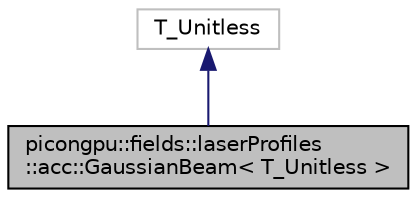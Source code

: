 digraph "picongpu::fields::laserProfiles::acc::GaussianBeam&lt; T_Unitless &gt;"
{
 // LATEX_PDF_SIZE
  edge [fontname="Helvetica",fontsize="10",labelfontname="Helvetica",labelfontsize="10"];
  node [fontname="Helvetica",fontsize="10",shape=record];
  Node1 [label="picongpu::fields::laserProfiles\l::acc::GaussianBeam\< T_Unitless \>",height=0.2,width=0.4,color="black", fillcolor="grey75", style="filled", fontcolor="black",tooltip=" "];
  Node2 -> Node1 [dir="back",color="midnightblue",fontsize="10",style="solid",fontname="Helvetica"];
  Node2 [label="T_Unitless",height=0.2,width=0.4,color="grey75", fillcolor="white", style="filled",tooltip=" "];
}
